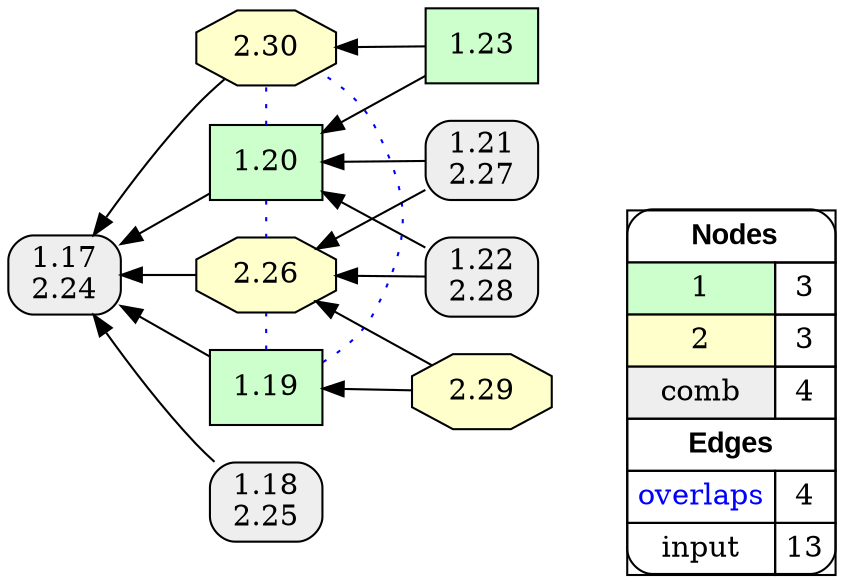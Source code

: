 digraph{
rankdir=RL
node[shape=box style=filled fillcolor="#CCFFCC"] 
"1.20"
"1.19"
"1.23"
node[shape=octagon style=filled fillcolor="#FFFFCC"] 
"2.30"
"2.26"
"2.29"
node[shape=box style="filled,rounded" fillcolor="#EEEEEE"] 
"1.17\n2.24"
"1.21\n2.27"
"1.18\n2.25"
"1.22\n2.28"
edge[arrowhead=none style=dotted color="#0000FF" constraint=false penwidth=1]
"1.19" -> "2.26"
"1.19" -> "2.30"
"1.20" -> "2.26"
"1.20" -> "2.30"
edge[arrowhead=normal style=solid color="#000000" constraint=true penwidth=1]
"1.20" -> "1.17\n2.24"
"1.22\n2.28" -> "2.26"
"1.22\n2.28" -> "1.20"
"1.18\n2.25" -> "1.17\n2.24"
"2.29" -> "1.19"
"1.21\n2.27" -> "1.20"
"1.23" -> "1.20"
"1.19" -> "1.17\n2.24"
"1.21\n2.27" -> "2.26"
"2.30" -> "1.17\n2.24"
"2.29" -> "2.26"
"2.26" -> "1.17\n2.24"
"1.23" -> "2.30"
edge[arrowhead=normal style=dotted color="#000000" constraint=true penwidth=1]
node[shape=box] 
{rank=source Legend [fillcolor= white margin=0 label=< 
 <TABLE BORDER="0" CELLBORDER="1" CELLSPACING="0" CELLPADDING="4"> 
<TR> <TD COLSPAN="2"><font face="Arial Black"> Nodes</font></TD> </TR> 
<TR> 
 <TD bgcolor="#CCFFCC">1</TD> 
 <TD>3</TD> 
 </TR> 
<TR> 
 <TD bgcolor="#FFFFCC">2</TD> 
 <TD>3</TD> 
 </TR> 
<TR> 
 <TD bgcolor="#EEEEEE">comb</TD> 
 <TD>4</TD> 
 </TR> 
<TR> <TD COLSPAN="2"><font face = "Arial Black"> Edges </font></TD> </TR> 
<TR> 
 <TD><font color ="#0000FF">overlaps</font></TD> 
 <TD>4</TD> 
 </TR> 
<TR> 
 <TD><font color ="#000000">input</font></TD> 
 <TD>13</TD> 
 </TR> 
</TABLE> 
 >] } 
}